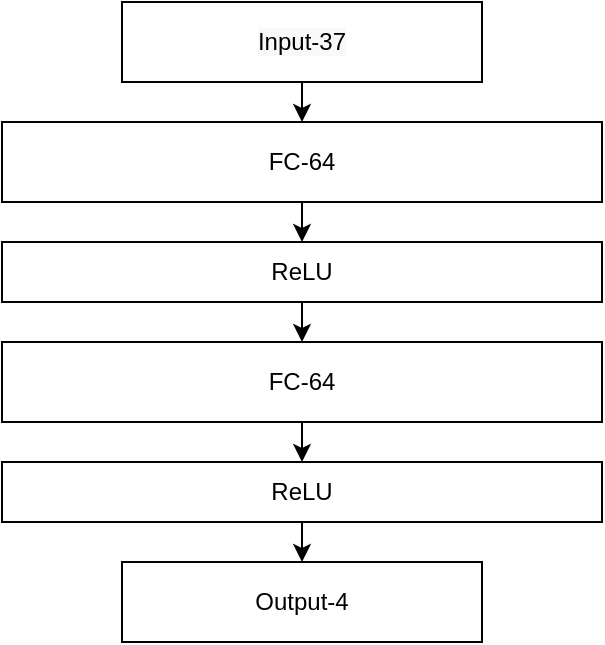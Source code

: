 <mxfile version="14.4.3" type="device"><diagram id="nrrJYcv0uq59VwbDgAv4" name="Seite-1"><mxGraphModel dx="1086" dy="806" grid="1" gridSize="10" guides="1" tooltips="1" connect="1" arrows="1" fold="1" page="1" pageScale="1" pageWidth="827" pageHeight="1169" math="0" shadow="0"><root><mxCell id="0"/><mxCell id="1" parent="0"/><mxCell id="BO3FUbMm7Zu1TBM331tE-9" style="edgeStyle=orthogonalEdgeStyle;rounded=0;orthogonalLoop=1;jettySize=auto;html=1;exitX=0.5;exitY=1;exitDx=0;exitDy=0;entryX=0.5;entryY=0;entryDx=0;entryDy=0;strokeWidth=1;" edge="1" parent="1" source="7rkPtfT4w0qTKY7EhR4C-1" target="7rkPtfT4w0qTKY7EhR4C-2"><mxGeometry relative="1" as="geometry"/></mxCell><mxCell id="7rkPtfT4w0qTKY7EhR4C-1" value="FC-64" style="rounded=0;whiteSpace=wrap;html=1;" parent="1" vertex="1"><mxGeometry x="350" y="340" width="300" height="40" as="geometry"/></mxCell><mxCell id="BO3FUbMm7Zu1TBM331tE-10" style="edgeStyle=orthogonalEdgeStyle;rounded=0;orthogonalLoop=1;jettySize=auto;html=1;exitX=0.5;exitY=1;exitDx=0;exitDy=0;entryX=0.5;entryY=0;entryDx=0;entryDy=0;strokeWidth=1;" edge="1" parent="1" source="7rkPtfT4w0qTKY7EhR4C-2" target="7rkPtfT4w0qTKY7EhR4C-3"><mxGeometry relative="1" as="geometry"/></mxCell><mxCell id="7rkPtfT4w0qTKY7EhR4C-2" value="ReLU" style="rounded=0;whiteSpace=wrap;html=1;" parent="1" vertex="1"><mxGeometry x="350" y="400" width="300" height="30" as="geometry"/></mxCell><mxCell id="BO3FUbMm7Zu1TBM331tE-11" style="edgeStyle=orthogonalEdgeStyle;rounded=0;orthogonalLoop=1;jettySize=auto;html=1;exitX=0.5;exitY=1;exitDx=0;exitDy=0;entryX=0.5;entryY=0;entryDx=0;entryDy=0;strokeWidth=1;" edge="1" parent="1" source="7rkPtfT4w0qTKY7EhR4C-3" target="7rkPtfT4w0qTKY7EhR4C-4"><mxGeometry relative="1" as="geometry"/></mxCell><mxCell id="7rkPtfT4w0qTKY7EhR4C-3" value="FC-64" style="rounded=0;whiteSpace=wrap;html=1;" parent="1" vertex="1"><mxGeometry x="350" y="450" width="300" height="40" as="geometry"/></mxCell><mxCell id="BO3FUbMm7Zu1TBM331tE-12" style="edgeStyle=orthogonalEdgeStyle;rounded=0;orthogonalLoop=1;jettySize=auto;html=1;exitX=0.5;exitY=1;exitDx=0;exitDy=0;entryX=0.5;entryY=0;entryDx=0;entryDy=0;strokeWidth=1;" edge="1" parent="1" source="7rkPtfT4w0qTKY7EhR4C-4" target="BO3FUbMm7Zu1TBM331tE-1"><mxGeometry relative="1" as="geometry"/></mxCell><mxCell id="7rkPtfT4w0qTKY7EhR4C-4" value="ReLU" style="rounded=0;whiteSpace=wrap;html=1;" parent="1" vertex="1"><mxGeometry x="350" y="510" width="300" height="30" as="geometry"/></mxCell><mxCell id="BO3FUbMm7Zu1TBM331tE-1" value="Output-4" style="rounded=0;whiteSpace=wrap;html=1;" vertex="1" parent="1"><mxGeometry x="410" y="560" width="180" height="40" as="geometry"/></mxCell><mxCell id="BO3FUbMm7Zu1TBM331tE-8" style="edgeStyle=orthogonalEdgeStyle;rounded=0;orthogonalLoop=1;jettySize=auto;html=1;exitX=0.5;exitY=1;exitDx=0;exitDy=0;entryX=0.5;entryY=0;entryDx=0;entryDy=0;strokeWidth=1;" edge="1" parent="1" source="BO3FUbMm7Zu1TBM331tE-2" target="7rkPtfT4w0qTKY7EhR4C-1"><mxGeometry relative="1" as="geometry"/></mxCell><mxCell id="BO3FUbMm7Zu1TBM331tE-2" value="&lt;span style=&quot;color: rgb(0 , 0 , 0) ; font-family: &amp;#34;helvetica&amp;#34; ; font-size: 12px ; font-style: normal ; font-weight: 400 ; letter-spacing: normal ; text-align: center ; text-indent: 0px ; text-transform: none ; word-spacing: 0px ; background-color: rgb(248 , 249 , 250) ; display: inline ; float: none&quot;&gt;Input-37&lt;/span&gt;" style="rounded=0;whiteSpace=wrap;html=1;" vertex="1" parent="1"><mxGeometry x="410" y="280" width="180" height="40" as="geometry"/></mxCell></root></mxGraphModel></diagram></mxfile>